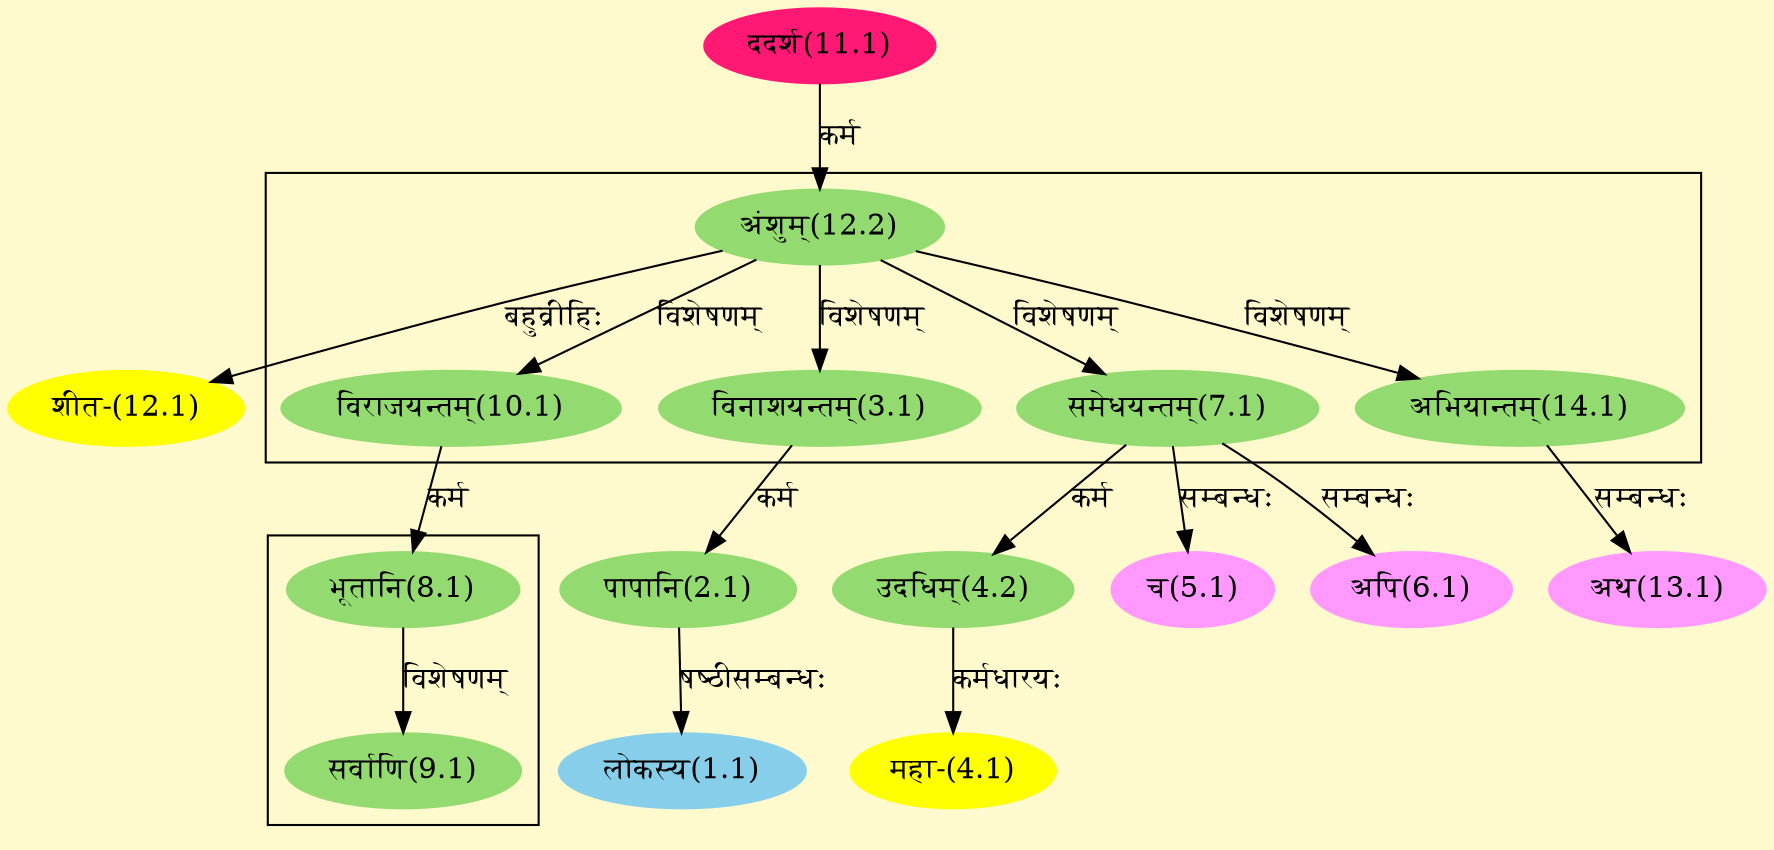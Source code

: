 digraph G{
rankdir=BT;
 compound=true;
 bgcolor="lemonchiffon1";

subgraph cluster_1{
Node3_1 [style=filled, color="#93DB70" label = "विनाशयन्तम्(3.1)"]
Node12_2 [style=filled, color="#93DB70" label = "अंशुम्(12.2)"]
Node7_1 [style=filled, color="#93DB70" label = "समेधयन्तम्(7.1)"]
Node10_1 [style=filled, color="#93DB70" label = "विराजयन्तम्(10.1)"]
Node14_1 [style=filled, color="#93DB70" label = "अभियान्तम्(14.1)"]

}

subgraph cluster_2{
Node9_1 [style=filled, color="#93DB70" label = "सर्वाणि(9.1)"]
Node8_1 [style=filled, color="#93DB70" label = "भूतानि(8.1)"]

}
Node1_1 [style=filled, color="#87CEEB" label = "लोकस्य(1.1)"]
Node2_1 [style=filled, color="#93DB70" label = "पापानि(2.1)"]
Node3_1 [style=filled, color="#93DB70" label = "विनाशयन्तम्(3.1)"]
Node4_1 [style=filled, color="#FFFF00" label = "महा-(4.1)"]
Node4_2 [style=filled, color="#93DB70" label = "उदधिम्(4.2)"]
Node7_1 [style=filled, color="#93DB70" label = "समेधयन्तम्(7.1)"]
Node5_1 [style=filled, color="#FF99FF" label = "च(5.1)"]
Node6_1 [style=filled, color="#FF99FF" label = "अपि(6.1)"]
Node8_1 [style=filled, color="#93DB70" label = "भूतानि(8.1)"]
Node10_1 [style=filled, color="#93DB70" label = "विराजयन्तम्(10.1)"]
Node11_1 [style=filled, color="#FF1975" label = "ददर्श(11.1)"]
Node [style=filled, color="" label = "()"]
Node12_1 [style=filled, color="#FFFF00" label = "शीत-(12.1)"]
Node12_2 [style=filled, color="#93DB70" label = "अंशुम्(12.2)"]
Node13_1 [style=filled, color="#FF99FF" label = "अथ(13.1)"]
Node14_1 [style=filled, color="#93DB70" label = "अभियान्तम्(14.1)"]
/* Start of Relations section */

Node1_1 -> Node2_1 [  label="षष्ठीसम्बन्धः"  dir="back" ]
Node2_1 -> Node3_1 [  label="कर्म"  dir="back" ]
Node3_1 -> Node12_2 [  label="विशेषणम्"  dir="back" ]
Node4_1 -> Node4_2 [  label="कर्मधारयः"  dir="back" ]
Node4_2 -> Node7_1 [  label="कर्म"  dir="back" ]
Node5_1 -> Node7_1 [  label="सम्बन्धः"  dir="back" ]
Node6_1 -> Node7_1 [  label="सम्बन्धः"  dir="back" ]
Node7_1 -> Node12_2 [  label="विशेषणम्"  dir="back" ]
Node8_1 -> Node10_1 [  label="कर्म"  dir="back" ]
Node9_1 -> Node8_1 [  label="विशेषणम्"  dir="back" ]
Node10_1 -> Node12_2 [  label="विशेषणम्"  dir="back" ]
Node12_1 -> Node12_2 [  label="बहुव्रीहिः"  dir="back" ]
Node12_2 -> Node11_1 [  label="कर्म"  dir="back" ]
Node13_1 -> Node14_1 [  label="सम्बन्धः"  dir="back" ]
Node14_1 -> Node12_2 [  label="विशेषणम्"  dir="back" ]
}
